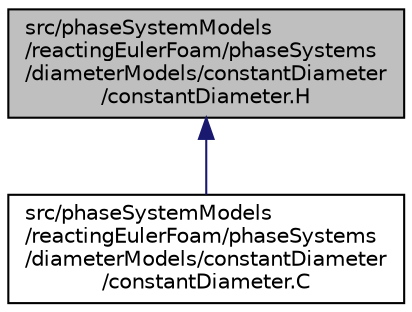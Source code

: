 digraph "src/phaseSystemModels/reactingEulerFoam/phaseSystems/diameterModels/constantDiameter/constantDiameter.H"
{
  bgcolor="transparent";
  edge [fontname="Helvetica",fontsize="10",labelfontname="Helvetica",labelfontsize="10"];
  node [fontname="Helvetica",fontsize="10",shape=record];
  Node1 [label="src/phaseSystemModels\l/reactingEulerFoam/phaseSystems\l/diameterModels/constantDiameter\l/constantDiameter.H",height=0.2,width=0.4,color="black", fillcolor="grey75", style="filled" fontcolor="black"];
  Node1 -> Node2 [dir="back",color="midnightblue",fontsize="10",style="solid",fontname="Helvetica"];
  Node2 [label="src/phaseSystemModels\l/reactingEulerFoam/phaseSystems\l/diameterModels/constantDiameter\l/constantDiameter.C",height=0.2,width=0.4,color="black",URL="$src_2phaseSystemModels_2reactingEulerFoam_2phaseSystems_2diameterModels_2constantDiameter_2constantDiameter_8C.html"];
}
